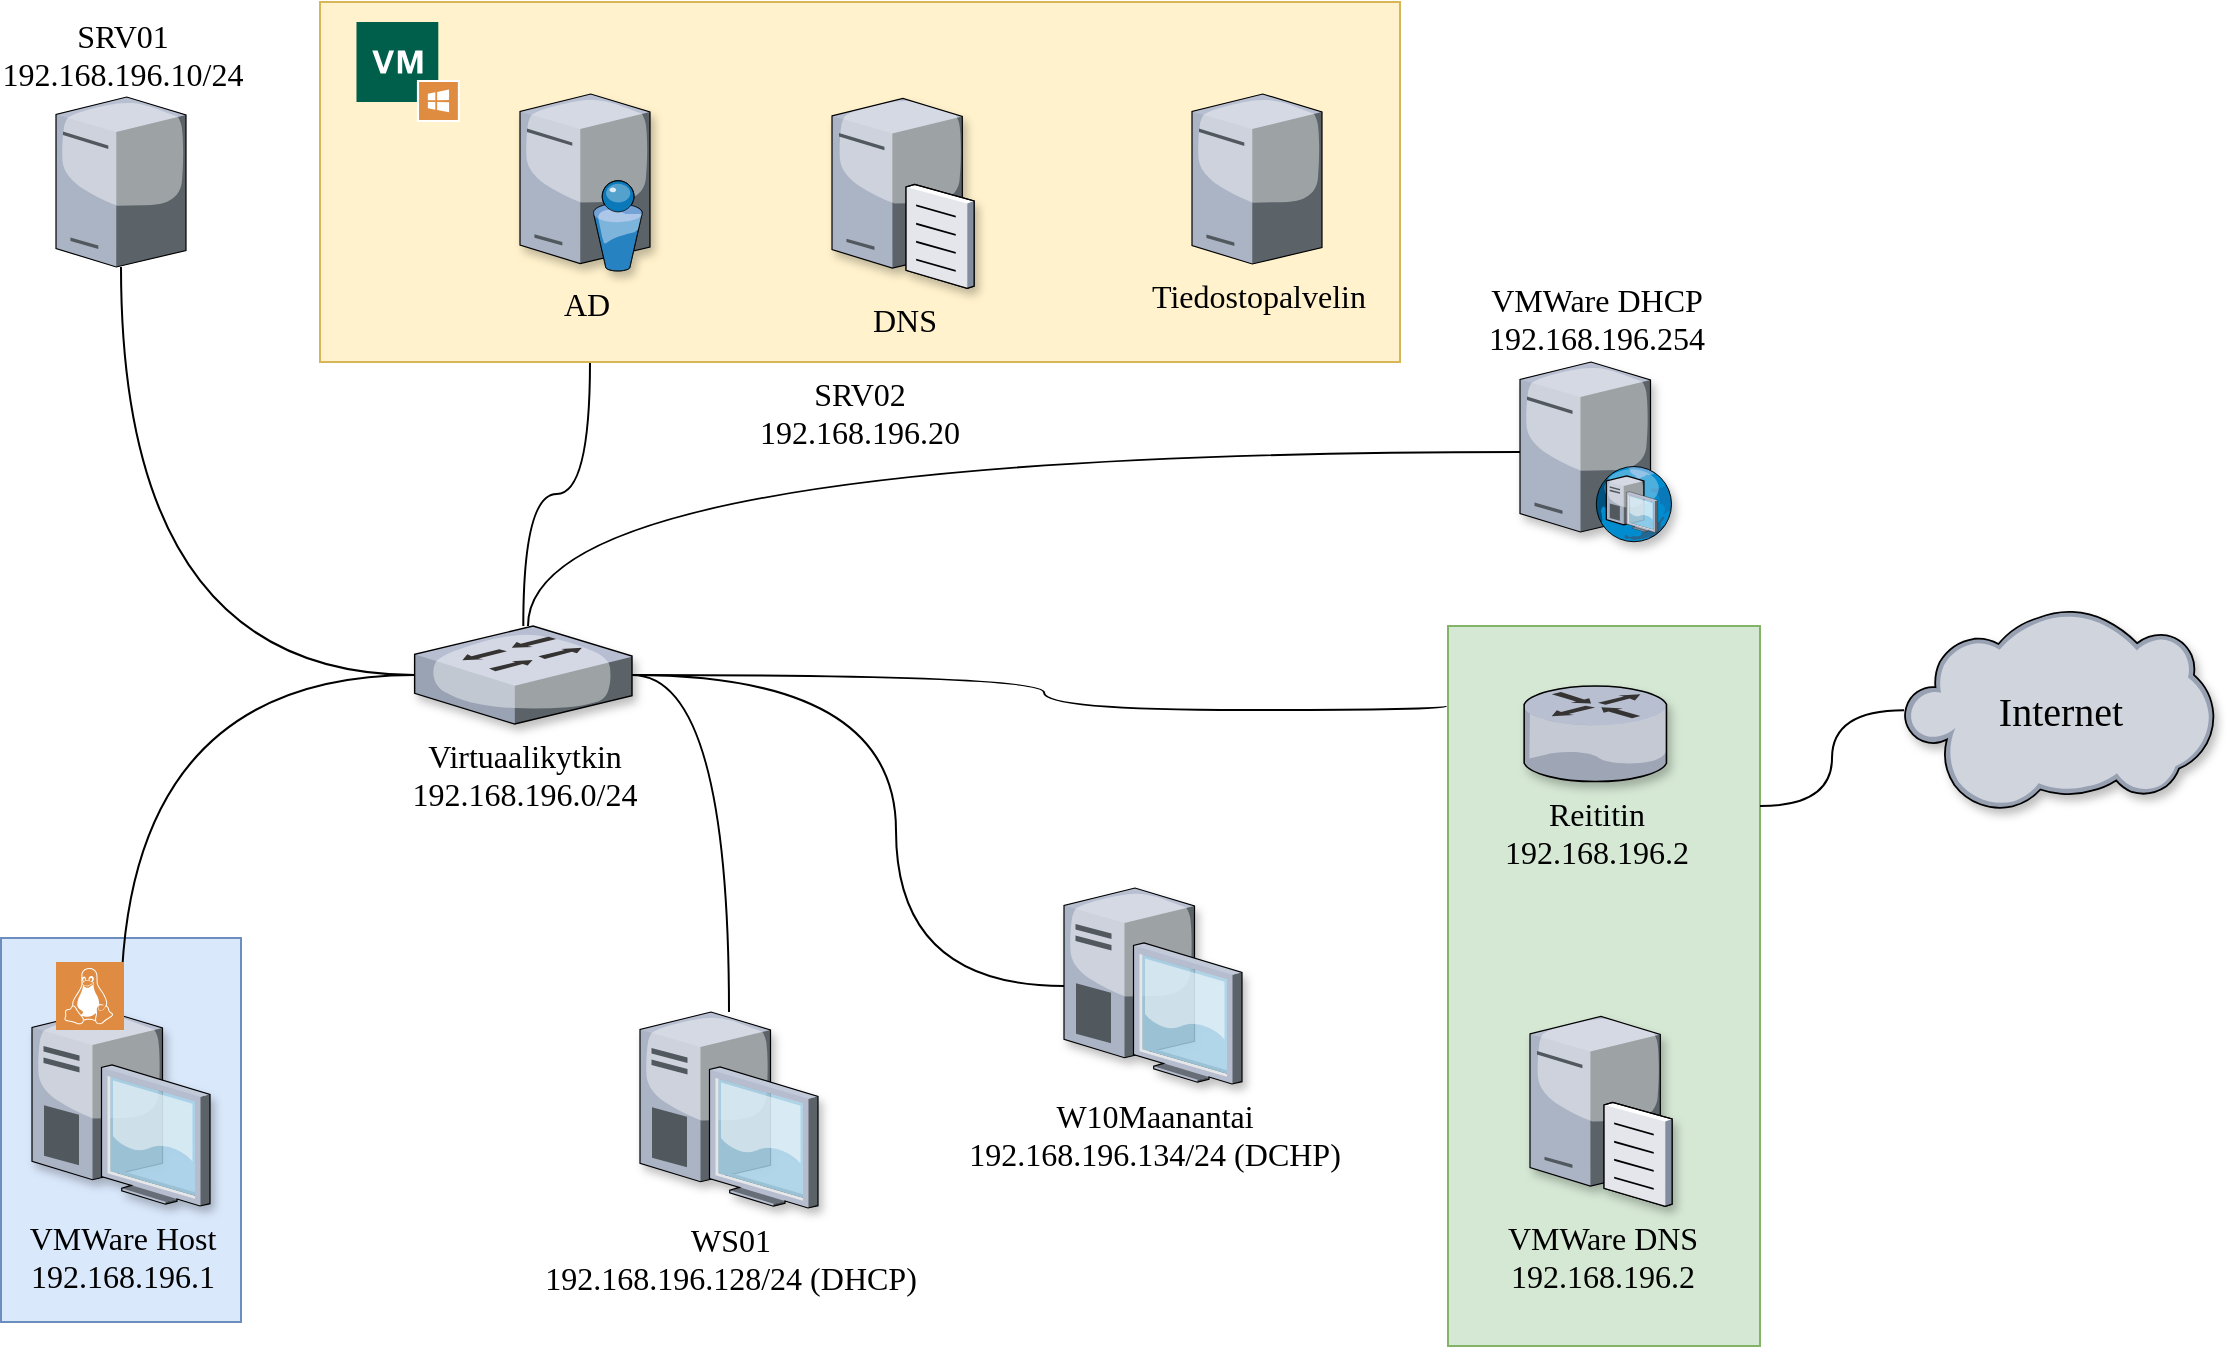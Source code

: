 <mxfile version="16.5.1" type="device"><diagram id="UdYZXudzpwcK1P3oWLVg" name="Page-1"><mxGraphModel dx="1102" dy="985" grid="1" gridSize="12" guides="1" tooltips="1" connect="1" arrows="1" fold="1" page="1" pageScale="1" pageWidth="1169" pageHeight="827" math="0" shadow="0"><root><mxCell id="0"/><mxCell id="1" parent="0"/><mxCell id="41-jJCAP3YlpCJTy2CfZ-28" value="" style="rounded=0;whiteSpace=wrap;html=1;sketch=0;fontFamily=Comic Sans MS;fontSize=16;fillColor=#dae8fc;strokeColor=#6c8ebf;" vertex="1" parent="1"><mxGeometry x="176.5" y="516" width="120" height="192" as="geometry"/></mxCell><mxCell id="41-jJCAP3YlpCJTy2CfZ-15" value="" style="rounded=0;whiteSpace=wrap;html=1;sketch=0;fontFamily=Comic Sans MS;fontSize=16;fillColor=#d5e8d4;strokeColor=#82b366;" vertex="1" parent="1"><mxGeometry x="900" y="360" width="156" height="360" as="geometry"/></mxCell><mxCell id="41-jJCAP3YlpCJTy2CfZ-1" value="SRV01&lt;br&gt;192.168.196.10/24" style="verticalLabelPosition=top;sketch=0;aspect=fixed;html=1;verticalAlign=bottom;strokeColor=none;align=center;outlineConnect=0;shape=mxgraph.citrix.tower_server;fontFamily=Comic Sans MS;fontSize=16;labelPosition=center;" vertex="1" parent="1"><mxGeometry x="204" y="95.5" width="65" height="85" as="geometry"/></mxCell><mxCell id="41-jJCAP3YlpCJTy2CfZ-3" value="WS01&lt;br&gt;192.168.196.128/24 (DHCP)" style="verticalLabelPosition=bottom;sketch=0;aspect=fixed;html=1;verticalAlign=top;strokeColor=none;align=center;outlineConnect=0;shape=mxgraph.citrix.desktop;shadow=1;glass=1;fontFamily=Comic Sans MS;fontSize=16;fontColor=#000000;fillColor=#E54922;gradientColor=#FDFFC9;" vertex="1" parent="1"><mxGeometry x="496" y="553" width="89" height="98" as="geometry"/></mxCell><mxCell id="41-jJCAP3YlpCJTy2CfZ-4" value="VMWare Host&lt;br&gt;192.168.196.1" style="verticalLabelPosition=bottom;sketch=0;aspect=fixed;html=1;verticalAlign=top;strokeColor=none;align=center;outlineConnect=0;shape=mxgraph.citrix.desktop;shadow=1;glass=1;fontFamily=Comic Sans MS;fontSize=16;fontColor=#000000;fillColor=#E54922;gradientColor=#FDFFC9;" vertex="1" parent="1"><mxGeometry x="192" y="552" width="89" height="98" as="geometry"/></mxCell><mxCell id="41-jJCAP3YlpCJTy2CfZ-22" style="edgeStyle=orthogonalEdgeStyle;curved=1;orthogonalLoop=1;jettySize=auto;html=1;entryX=1;entryY=0.25;entryDx=0;entryDy=0;fontFamily=Comic Sans MS;fontSize=16;fontColor=default;endArrow=none;endFill=0;" edge="1" parent="1" source="41-jJCAP3YlpCJTy2CfZ-5" target="41-jJCAP3YlpCJTy2CfZ-15"><mxGeometry relative="1" as="geometry"/></mxCell><mxCell id="41-jJCAP3YlpCJTy2CfZ-5" value="Internet" style="verticalLabelPosition=middle;sketch=0;aspect=fixed;html=1;verticalAlign=middle;strokeColor=none;align=center;outlineConnect=0;shape=mxgraph.citrix.cloud;shadow=1;glass=1;fontFamily=Comic Sans MS;fontSize=20;fontColor=#000000;fillColor=#E54922;gradientColor=#FDFFC9;labelPosition=center;" vertex="1" parent="1"><mxGeometry x="1128" y="351.5" width="155" height="101.16" as="geometry"/></mxCell><mxCell id="41-jJCAP3YlpCJTy2CfZ-16" style="edgeStyle=orthogonalEdgeStyle;orthogonalLoop=1;jettySize=auto;html=1;fontFamily=Comic Sans MS;fontSize=16;fontColor=default;curved=1;endArrow=none;endFill=0;" edge="1" parent="1" source="41-jJCAP3YlpCJTy2CfZ-6" target="41-jJCAP3YlpCJTy2CfZ-1"><mxGeometry relative="1" as="geometry"/></mxCell><mxCell id="41-jJCAP3YlpCJTy2CfZ-17" style="edgeStyle=orthogonalEdgeStyle;curved=1;orthogonalLoop=1;jettySize=auto;html=1;entryX=0.25;entryY=1;entryDx=0;entryDy=0;fontFamily=Comic Sans MS;fontSize=16;fontColor=default;endArrow=none;endFill=0;" edge="1" parent="1" source="41-jJCAP3YlpCJTy2CfZ-6" target="41-jJCAP3YlpCJTy2CfZ-8"><mxGeometry relative="1" as="geometry"/></mxCell><mxCell id="41-jJCAP3YlpCJTy2CfZ-18" style="edgeStyle=orthogonalEdgeStyle;curved=1;orthogonalLoop=1;jettySize=auto;html=1;fontFamily=Comic Sans MS;fontSize=16;fontColor=default;endArrow=none;endFill=0;" edge="1" parent="1" source="41-jJCAP3YlpCJTy2CfZ-6" target="41-jJCAP3YlpCJTy2CfZ-4"><mxGeometry relative="1" as="geometry"/></mxCell><mxCell id="41-jJCAP3YlpCJTy2CfZ-20" style="edgeStyle=orthogonalEdgeStyle;curved=1;orthogonalLoop=1;jettySize=auto;html=1;entryX=-0.006;entryY=0.111;entryDx=0;entryDy=0;entryPerimeter=0;fontFamily=Comic Sans MS;fontSize=16;fontColor=default;endArrow=none;endFill=0;" edge="1" parent="1" source="41-jJCAP3YlpCJTy2CfZ-6" target="41-jJCAP3YlpCJTy2CfZ-15"><mxGeometry relative="1" as="geometry"><Array as="points"><mxPoint x="698" y="385"/><mxPoint x="698" y="402"/><mxPoint x="899" y="402"/></Array></mxGeometry></mxCell><mxCell id="41-jJCAP3YlpCJTy2CfZ-23" style="edgeStyle=orthogonalEdgeStyle;curved=1;orthogonalLoop=1;jettySize=auto;html=1;fontFamily=Comic Sans MS;fontSize=16;fontColor=default;endArrow=none;endFill=0;" edge="1" parent="1" source="41-jJCAP3YlpCJTy2CfZ-6" target="41-jJCAP3YlpCJTy2CfZ-3"><mxGeometry relative="1" as="geometry"/></mxCell><mxCell id="41-jJCAP3YlpCJTy2CfZ-26" style="edgeStyle=orthogonalEdgeStyle;curved=1;orthogonalLoop=1;jettySize=auto;html=1;fontFamily=Comic Sans MS;fontSize=16;fontColor=default;endArrow=none;endFill=0;" edge="1" parent="1" source="41-jJCAP3YlpCJTy2CfZ-6" target="41-jJCAP3YlpCJTy2CfZ-24"><mxGeometry relative="1" as="geometry"><Array as="points"><mxPoint x="624" y="385"/><mxPoint x="624" y="540"/></Array></mxGeometry></mxCell><mxCell id="41-jJCAP3YlpCJTy2CfZ-6" value="Virtuaalikytkin&lt;br&gt;192.168.196.0/24" style="verticalLabelPosition=bottom;sketch=0;aspect=fixed;html=1;verticalAlign=top;strokeColor=none;align=center;outlineConnect=0;shape=mxgraph.citrix.switch;shadow=1;glass=1;fontFamily=Comic Sans MS;fontSize=16;fontColor=#000000;fillColor=#E54922;gradientColor=#FDFFC9;" vertex="1" parent="1"><mxGeometry x="383.32" y="360" width="108.68" height="49.03" as="geometry"/></mxCell><mxCell id="41-jJCAP3YlpCJTy2CfZ-7" value="" style="group;sketch=0;fontFamily=Comic Sans MS;fontSize=16;fontColor=default;fillColor=default;html=1;" vertex="1" connectable="0" parent="1"><mxGeometry x="336" y="48" width="540" height="180" as="geometry"/></mxCell><mxCell id="41-jJCAP3YlpCJTy2CfZ-8" value="&lt;font style=&quot;font-size: 16px&quot;&gt;SRV02&lt;br&gt;192.168.196.20&lt;/font&gt;" style="rounded=0;whiteSpace=wrap;html=1;shadow=0;glass=0;sketch=0;fontFamily=Comic Sans MS;fontSize=12;fillColor=#fff2cc;strokeColor=#d6b656;verticalAlign=top;labelPosition=center;verticalLabelPosition=bottom;align=center;fontColor=default;" vertex="1" parent="41-jJCAP3YlpCJTy2CfZ-7"><mxGeometry width="540" height="180" as="geometry"/></mxCell><mxCell id="41-jJCAP3YlpCJTy2CfZ-9" value="" style="sketch=0;pointerEvents=1;shadow=0;dashed=0;html=1;strokeColor=none;fillColor=#005F4B;labelPosition=center;verticalLabelPosition=bottom;verticalAlign=top;align=center;outlineConnect=0;shape=mxgraph.veeam2.windows_vm;glass=1;fontFamily=Comic Sans MS;fontSize=20;fontColor=#000000;" vertex="1" parent="41-jJCAP3YlpCJTy2CfZ-7"><mxGeometry x="18.24" y="10" width="51.76" height="50" as="geometry"/></mxCell><mxCell id="41-jJCAP3YlpCJTy2CfZ-2" value="Tiedostopalvelin" style="verticalLabelPosition=bottom;sketch=0;aspect=fixed;html=1;verticalAlign=top;strokeColor=none;align=center;outlineConnect=0;shape=mxgraph.citrix.tower_server;fontFamily=Comic Sans MS;fontSize=16;" vertex="1" parent="41-jJCAP3YlpCJTy2CfZ-7"><mxGeometry x="436" y="46" width="65" height="85" as="geometry"/></mxCell><mxCell id="41-jJCAP3YlpCJTy2CfZ-10" value="AD" style="verticalLabelPosition=bottom;sketch=0;aspect=fixed;html=1;verticalAlign=top;strokeColor=none;align=center;outlineConnect=0;shape=mxgraph.citrix.directory_server;shadow=1;glass=1;fontFamily=Comic Sans MS;fontSize=16;fontColor=#000000;fillColor=#E54922;gradientColor=#FDFFC9;" vertex="1" parent="41-jJCAP3YlpCJTy2CfZ-7"><mxGeometry x="100" y="46" width="65" height="88.5" as="geometry"/></mxCell><mxCell id="41-jJCAP3YlpCJTy2CfZ-11" value="DNS" style="verticalLabelPosition=bottom;sketch=0;aspect=fixed;html=1;verticalAlign=top;strokeColor=none;align=center;outlineConnect=0;shape=mxgraph.citrix.file_server;shadow=1;glass=1;fontFamily=Comic Sans MS;fontSize=16;fontColor=#000000;fillColor=#E54922;gradientColor=#FDFFC9;" vertex="1" parent="41-jJCAP3YlpCJTy2CfZ-7"><mxGeometry x="256" y="46" width="71" height="97" as="geometry"/></mxCell><mxCell id="41-jJCAP3YlpCJTy2CfZ-21" style="edgeStyle=orthogonalEdgeStyle;curved=1;orthogonalLoop=1;jettySize=auto;html=1;fontFamily=Comic Sans MS;fontSize=16;fontColor=default;endArrow=none;endFill=0;" edge="1" parent="1" source="41-jJCAP3YlpCJTy2CfZ-12" target="41-jJCAP3YlpCJTy2CfZ-6"><mxGeometry relative="1" as="geometry"><Array as="points"><mxPoint x="440" y="273"/></Array></mxGeometry></mxCell><mxCell id="41-jJCAP3YlpCJTy2CfZ-12" value="VMWare DHCP&lt;br&gt;192.168.196.254" style="verticalLabelPosition=top;sketch=0;aspect=fixed;html=1;verticalAlign=bottom;strokeColor=none;align=center;outlineConnect=0;shape=mxgraph.citrix.dhcp_server;shadow=1;glass=1;fontFamily=Comic Sans MS;fontSize=16;fontColor=#000000;fillColor=#E54922;gradientColor=#FDFFC9;labelPosition=center;" vertex="1" parent="1"><mxGeometry x="936" y="228" width="76" height="90" as="geometry"/></mxCell><mxCell id="41-jJCAP3YlpCJTy2CfZ-13" value="Reititin&lt;br&gt;192.168.196.2" style="verticalLabelPosition=bottom;sketch=0;aspect=fixed;html=1;verticalAlign=top;strokeColor=none;align=center;outlineConnect=0;shape=mxgraph.citrix.router;shadow=1;glass=1;fontFamily=Comic Sans MS;fontSize=16;fontColor=#000000;fillColor=#E54922;gradientColor=#FDFFC9;" vertex="1" parent="1"><mxGeometry x="938" y="390" width="72" height="47.78" as="geometry"/></mxCell><mxCell id="41-jJCAP3YlpCJTy2CfZ-14" value="VMWare DNS&lt;br&gt;192.168.196.2" style="verticalLabelPosition=bottom;sketch=0;aspect=fixed;html=1;verticalAlign=top;strokeColor=none;align=center;outlineConnect=0;shape=mxgraph.citrix.file_server;shadow=1;glass=1;fontFamily=Comic Sans MS;fontSize=16;fontColor=#000000;fillColor=#E54922;gradientColor=#FDFFC9;" vertex="1" parent="1"><mxGeometry x="941" y="553" width="71" height="97" as="geometry"/></mxCell><mxCell id="41-jJCAP3YlpCJTy2CfZ-24" value="W10Maanantai&lt;br&gt;192.168.196.134/24 (DCHP)" style="verticalLabelPosition=bottom;sketch=0;aspect=fixed;html=1;verticalAlign=top;strokeColor=none;align=center;outlineConnect=0;shape=mxgraph.citrix.desktop;shadow=1;glass=1;fontFamily=Comic Sans MS;fontSize=16;fontColor=#000000;fillColor=#E54922;gradientColor=#FDFFC9;" vertex="1" parent="1"><mxGeometry x="708" y="491" width="89" height="98" as="geometry"/></mxCell><mxCell id="41-jJCAP3YlpCJTy2CfZ-27" value="" style="sketch=0;pointerEvents=1;shadow=0;dashed=0;html=1;strokeColor=none;fillColor=#DF8C42;labelPosition=center;verticalLabelPosition=bottom;verticalAlign=top;align=center;outlineConnect=0;shape=mxgraph.veeam2.linux;fontFamily=Comic Sans MS;fontSize=16;fontColor=default;" vertex="1" parent="1"><mxGeometry x="204" y="528" width="34" height="34" as="geometry"/></mxCell></root></mxGraphModel></diagram></mxfile>